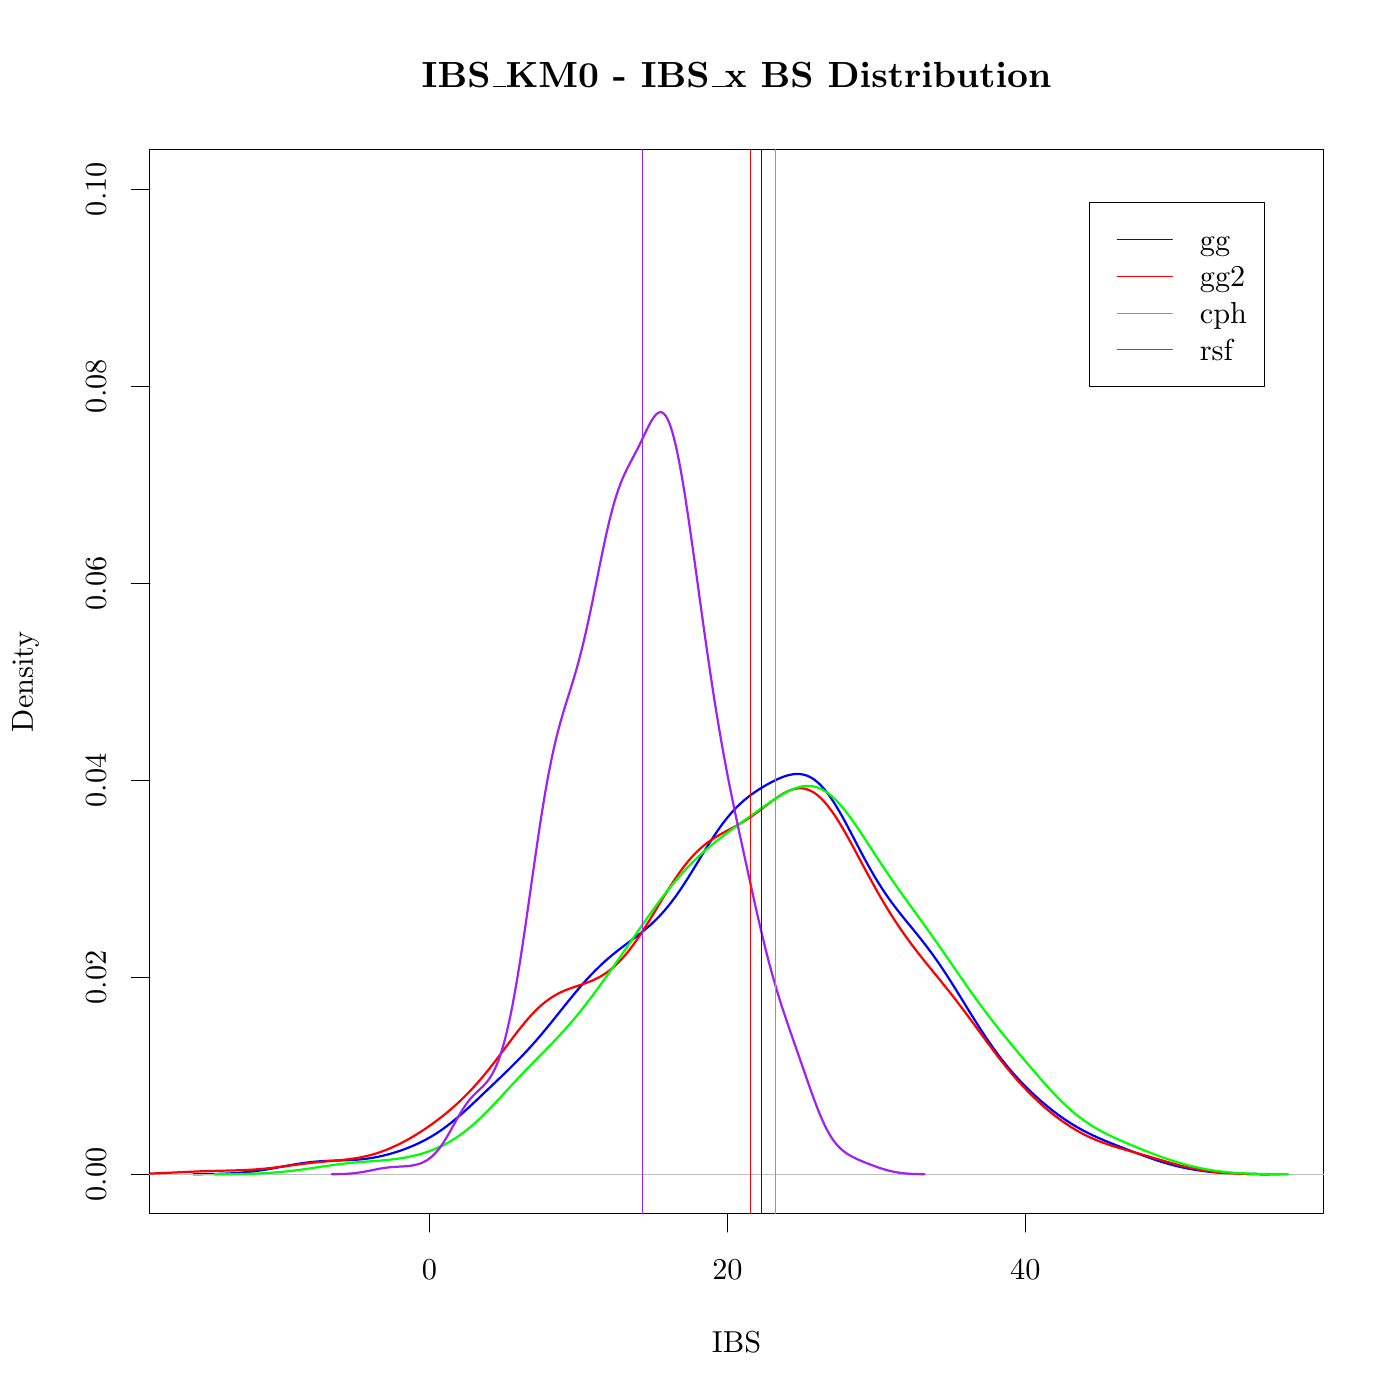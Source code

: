 % Created by tikzDevice version 0.7.0 on 2015-01-16 16:22:35
% !TEX encoding = UTF-8 Unicode
\documentclass[11pt]{memoir}
\nonstopmode

\usepackage{tikz}

\usepackage[active,tightpage,psfixbb]{preview}

\PreviewEnvironment{pgfpicture}

\setlength\PreviewBorder{0pt}

\usepackage{amsmath}
\newcommand{\SweaveOpts}[1]{}  % do not interfere with LaTeX
\newcommand{\SweaveInput}[1]{} % because they are not real TeX commands
\newcommand{\Sexpr}[1]{}       % will only be parsed by R


\usepackage{geometry}
\usepackage{amsmath}
\usepackage{lscape}
\geometry{verbose,tmargin=2.5cm,bmargin=2.5cm,lmargin=2.5cm,rmargin=2.5cm}


\begin{document}

\begin{tikzpicture}[x=1pt,y=1pt]
\definecolor[named]{fillColor}{rgb}{1.00,1.00,1.00}
\path[use as bounding box,fill=fillColor,fill opacity=0.00] (0,0) rectangle (505.89,505.89);
\begin{scope}
\path[clip] ( 54.12, 67.32) rectangle (478.17,451.77);
\definecolor[named]{drawColor}{rgb}{0.00,0.00,1.00}

\path[draw=drawColor,line width= 0.8pt,line join=round,line cap=round] ( 69.83, 81.58) --
	( 70.59, 81.59) --
	( 71.36, 81.59) --
	( 72.13, 81.60) --
	( 72.90, 81.61) --
	( 73.67, 81.62) --
	( 74.44, 81.63) --
	( 75.20, 81.64) --
	( 75.97, 81.65) --
	( 76.74, 81.66) --
	( 77.51, 81.68) --
	( 78.28, 81.70) --
	( 79.05, 81.72) --
	( 79.81, 81.74) --
	( 80.58, 81.77) --
	( 81.35, 81.80) --
	( 82.12, 81.84) --
	( 82.89, 81.87) --
	( 83.66, 81.91) --
	( 84.42, 81.96) --
	( 85.19, 82.01) --
	( 85.96, 82.06) --
	( 86.73, 82.12) --
	( 87.50, 82.18) --
	( 88.27, 82.25) --
	( 89.03, 82.33) --
	( 89.80, 82.41) --
	( 90.57, 82.49) --
	( 91.34, 82.58) --
	( 92.11, 82.68) --
	( 92.88, 82.78) --
	( 93.65, 82.89) --
	( 94.41, 83.00) --
	( 95.18, 83.12) --
	( 95.95, 83.24) --
	( 96.72, 83.37) --
	( 97.49, 83.50) --
	( 98.26, 83.64) --
	( 99.02, 83.77) --
	( 99.79, 83.91) --
	(100.56, 84.05) --
	(101.33, 84.20) --
	(102.10, 84.34) --
	(102.87, 84.48) --
	(103.63, 84.63) --
	(104.40, 84.77) --
	(105.17, 84.91) --
	(105.94, 85.04) --
	(106.71, 85.17) --
	(107.48, 85.30) --
	(108.24, 85.42) --
	(109.01, 85.54) --
	(109.78, 85.65) --
	(110.55, 85.75) --
	(111.32, 85.85) --
	(112.09, 85.94) --
	(112.85, 86.02) --
	(113.62, 86.10) --
	(114.39, 86.17) --
	(115.16, 86.23) --
	(115.93, 86.28) --
	(116.70, 86.33) --
	(117.46, 86.37) --
	(118.23, 86.41) --
	(119.00, 86.44) --
	(119.77, 86.47) --
	(120.54, 86.49) --
	(121.31, 86.52) --
	(122.07, 86.54) --
	(122.84, 86.56) --
	(123.61, 86.58) --
	(124.38, 86.61) --
	(125.15, 86.63) --
	(125.92, 86.66) --
	(126.69, 86.70) --
	(127.45, 86.74) --
	(128.22, 86.79) --
	(128.99, 86.84) --
	(129.76, 86.90) --
	(130.53, 86.97) --
	(131.30, 87.05) --
	(132.06, 87.14) --
	(132.83, 87.24) --
	(133.60, 87.35) --
	(134.37, 87.47) --
	(135.14, 87.60) --
	(135.91, 87.75) --
	(136.67, 87.90) --
	(137.44, 88.06) --
	(138.21, 88.24) --
	(138.98, 88.42) --
	(139.75, 88.62) --
	(140.52, 88.82) --
	(141.28, 89.04) --
	(142.05, 89.26) --
	(142.82, 89.50) --
	(143.59, 89.74) --
	(144.36, 90.00) --
	(145.13, 90.26) --
	(145.89, 90.54) --
	(146.66, 90.83) --
	(147.43, 91.12) --
	(148.20, 91.43) --
	(148.97, 91.75) --
	(149.74, 92.08) --
	(150.50, 92.42) --
	(151.27, 92.78) --
	(152.04, 93.15) --
	(152.81, 93.54) --
	(153.58, 93.93) --
	(154.35, 94.35) --
	(155.12, 94.78) --
	(155.88, 95.23) --
	(156.65, 95.69) --
	(157.42, 96.17) --
	(158.19, 96.67) --
	(158.96, 97.18) --
	(159.73, 97.71) --
	(160.49, 98.26) --
	(161.26, 98.83) --
	(162.03, 99.41) --
	(162.80,100.01) --
	(163.57,100.63) --
	(164.34,101.26) --
	(165.10,101.90) --
	(165.87,102.56) --
	(166.64,103.23) --
	(167.41,103.91) --
	(168.18,104.60) --
	(168.95,105.30) --
	(169.71,106.01) --
	(170.48,106.72) --
	(171.25,107.44) --
	(172.02,108.16) --
	(172.79,108.89) --
	(173.56,109.62) --
	(174.32,110.35) --
	(175.09,111.08) --
	(175.86,111.82) --
	(176.63,112.55) --
	(177.40,113.28) --
	(178.17,114.02) --
	(178.93,114.75) --
	(179.70,115.49) --
	(180.47,116.22) --
	(181.24,116.96) --
	(182.01,117.70) --
	(182.78,118.45) --
	(183.54,119.19) --
	(184.31,119.95) --
	(185.08,120.70) --
	(185.85,121.47) --
	(186.62,122.24) --
	(187.39,123.02) --
	(188.16,123.81) --
	(188.92,124.61) --
	(189.69,125.43) --
	(190.46,126.25) --
	(191.23,127.08) --
	(192.00,127.93) --
	(192.77,128.79) --
	(193.53,129.66) --
	(194.30,130.55) --
	(195.07,131.44) --
	(195.84,132.35) --
	(196.61,133.27) --
	(197.38,134.19) --
	(198.14,135.13) --
	(198.91,136.07) --
	(199.68,137.02) --
	(200.45,137.98) --
	(201.22,138.94) --
	(201.99,139.90) --
	(202.75,140.86) --
	(203.52,141.82) --
	(204.29,142.78) --
	(205.06,143.74) --
	(205.83,144.69) --
	(206.60,145.63) --
	(207.36,146.56) --
	(208.13,147.48) --
	(208.90,148.39) --
	(209.67,149.29) --
	(210.44,150.18) --
	(211.21,151.04) --
	(211.97,151.90) --
	(212.74,152.74) --
	(213.51,153.55) --
	(214.28,154.35) --
	(215.05,155.14) --
	(215.82,155.90) --
	(216.58,156.65) --
	(217.35,157.38) --
	(218.12,158.08) --
	(218.89,158.78) --
	(219.66,159.45) --
	(220.43,160.11) --
	(221.20,160.76) --
	(221.96,161.39) --
	(222.73,162.00) --
	(223.50,162.61) --
	(224.27,163.21) --
	(225.04,163.79) --
	(225.81,164.38) --
	(226.57,164.95) --
	(227.34,165.53) --
	(228.11,166.10) --
	(228.88,166.68) --
	(229.65,167.26) --
	(230.42,167.85) --
	(231.18,168.44) --
	(231.95,169.06) --
	(232.72,169.68) --
	(233.49,170.32) --
	(234.26,170.98) --
	(235.03,171.66) --
	(235.79,172.36) --
	(236.56,173.09) --
	(237.33,173.85) --
	(238.10,174.64) --
	(238.87,175.46) --
	(239.64,176.31) --
	(240.40,177.19) --
	(241.17,178.11) --
	(241.94,179.06) --
	(242.71,180.05) --
	(243.48,181.07) --
	(244.25,182.12) --
	(245.01,183.20) --
	(245.78,184.32) --
	(246.55,185.47) --
	(247.32,186.64) --
	(248.09,187.83) --
	(248.86,189.04) --
	(249.62,190.28) --
	(250.39,191.52) --
	(251.16,192.78) --
	(251.93,194.04) --
	(252.70,195.31) --
	(253.47,196.57) --
	(254.24,197.83) --
	(255.00,199.08) --
	(255.77,200.31) --
	(256.54,201.53) --
	(257.31,202.72) --
	(258.08,203.90) --
	(258.85,205.04) --
	(259.61,206.16) --
	(260.38,207.23) --
	(261.15,208.28) --
	(261.92,209.29) --
	(262.69,210.26) --
	(263.46,211.19) --
	(264.22,212.08) --
	(264.99,212.93) --
	(265.76,213.75) --
	(266.53,214.53) --
	(267.30,215.27) --
	(268.07,215.97) --
	(268.83,216.65) --
	(269.60,217.29) --
	(270.37,217.90) --
	(271.14,218.49) --
	(271.91,219.05) --
	(272.68,219.59) --
	(273.44,220.11) --
	(274.21,220.61) --
	(274.98,221.09) --
	(275.75,221.56) --
	(276.52,222.01) --
	(277.29,222.45) --
	(278.05,222.87) --
	(278.82,223.28) --
	(279.59,223.67) --
	(280.36,224.05) --
	(281.13,224.40) --
	(281.90,224.73) --
	(282.67,225.04) --
	(283.43,225.33) --
	(284.20,225.58) --
	(284.97,225.79) --
	(285.74,225.96) --
	(286.51,226.10) --
	(287.28,226.19) --
	(288.04,226.22) --
	(288.81,226.20) --
	(289.58,226.12) --
	(290.35,225.98) --
	(291.12,225.77) --
	(291.89,225.48) --
	(292.65,225.12) --
	(293.42,224.70) --
	(294.19,224.20) --
	(294.96,223.61) --
	(295.73,222.95) --
	(296.50,222.21) --
	(297.26,221.40) --
	(298.03,220.52) --
	(298.80,219.56) --
	(299.57,218.52) --
	(300.34,217.43) --
	(301.11,216.28) --
	(301.87,215.06) --
	(302.64,213.79) --
	(303.41,212.48) --
	(304.18,211.13) --
	(304.95,209.74) --
	(305.72,208.32) --
	(306.48,206.87) --
	(307.25,205.41) --
	(308.02,203.94) --
	(308.79,202.46) --
	(309.56,200.99) --
	(310.33,199.51) --
	(311.09,198.05) --
	(311.86,196.60) --
	(312.63,195.17) --
	(313.40,193.77) --
	(314.17,192.39) --
	(314.94,191.03) --
	(315.71,189.70) --
	(316.47,188.42) --
	(317.24,187.16) --
	(318.01,185.93) --
	(318.78,184.73) --
	(319.55,183.57) --
	(320.32,182.45) --
	(321.08,181.35) --
	(321.85,180.27) --
	(322.62,179.23) --
	(323.39,178.21) --
	(324.16,177.21) --
	(324.93,176.22) --
	(325.69,175.26) --
	(326.46,174.30) --
	(327.23,173.36) --
	(328.00,172.42) --
	(328.77,171.48) --
	(329.54,170.55) --
	(330.30,169.61) --
	(331.07,168.66) --
	(331.84,167.71) --
	(332.61,166.75) --
	(333.38,165.78) --
	(334.15,164.79) --
	(334.91,163.78) --
	(335.68,162.76) --
	(336.45,161.73) --
	(337.22,160.67) --
	(337.99,159.59) --
	(338.76,158.49) --
	(339.52,157.38) --
	(340.29,156.25) --
	(341.06,155.09) --
	(341.83,153.92) --
	(342.60,152.74) --
	(343.37,151.54) --
	(344.13,150.33) --
	(344.90,149.11) --
	(345.67,147.87) --
	(346.44,146.63) --
	(347.21,145.39) --
	(347.98,144.14) --
	(348.75,142.89) --
	(349.51,141.64) --
	(350.28,140.39) --
	(351.05,139.15) --
	(351.82,137.92) --
	(352.59,136.69) --
	(353.36,135.48) --
	(354.12,134.28) --
	(354.89,133.09) --
	(355.66,131.93) --
	(356.43,130.77) --
	(357.20,129.64) --
	(357.97,128.53) --
	(358.73,127.44) --
	(359.50,126.37) --
	(360.27,125.32) --
	(361.04,124.29) --
	(361.81,123.28) --
	(362.58,122.30) --
	(363.34,121.34) --
	(364.11,120.40) --
	(364.88,119.48) --
	(365.65,118.58) --
	(366.42,117.70) --
	(367.19,116.84) --
	(367.95,116.00) --
	(368.72,115.18) --
	(369.49,114.38) --
	(370.26,113.59) --
	(371.03,112.82) --
	(371.80,112.07) --
	(372.56,111.33) --
	(373.33,110.60) --
	(374.10,109.89) --
	(374.87,109.19) --
	(375.64,108.51) --
	(376.41,107.84) --
	(377.17,107.18) --
	(377.94,106.54) --
	(378.71,105.91) --
	(379.48,105.29) --
	(380.25,104.68) --
	(381.02,104.09) --
	(381.79,103.51) --
	(382.55,102.94) --
	(383.32,102.39) --
	(384.09,101.85) --
	(384.86,101.33) --
	(385.63,100.81) --
	(386.40,100.31) --
	(387.16, 99.83) --
	(387.93, 99.36) --
	(388.70, 98.90) --
	(389.47, 98.45) --
	(390.24, 98.02) --
	(391.01, 97.60) --
	(391.77, 97.19) --
	(392.54, 96.79) --
	(393.31, 96.40) --
	(394.08, 96.02) --
	(394.85, 95.66) --
	(395.62, 95.30) --
	(396.38, 94.95) --
	(397.15, 94.61) --
	(397.92, 94.27) --
	(398.69, 93.94) --
	(399.46, 93.62) --
	(400.23, 93.30) --
	(400.99, 92.99) --
	(401.76, 92.68) --
	(402.53, 92.37) --
	(403.30, 92.07) --
	(404.07, 91.76) --
	(404.84, 91.46) --
	(405.60, 91.16) --
	(406.37, 90.87) --
	(407.14, 90.57) --
	(407.91, 90.28) --
	(408.68, 89.98) --
	(409.45, 89.69) --
	(410.22, 89.40) --
	(410.98, 89.11) --
	(411.75, 88.82) --
	(412.52, 88.54) --
	(413.29, 88.26) --
	(414.06, 87.98) --
	(414.83, 87.71) --
	(415.59, 87.44) --
	(416.36, 87.17) --
	(417.13, 86.91) --
	(417.90, 86.65) --
	(418.67, 86.40) --
	(419.44, 86.15) --
	(420.20, 85.91) --
	(420.97, 85.68) --
	(421.74, 85.45) --
	(422.51, 85.24) --
	(423.28, 85.02) --
	(424.05, 84.82) --
	(424.81, 84.62) --
	(425.58, 84.43) --
	(426.35, 84.25) --
	(427.12, 84.08) --
	(427.89, 83.91) --
	(428.66, 83.75) --
	(429.42, 83.60) --
	(430.19, 83.46) --
	(430.96, 83.32) --
	(431.73, 83.19) --
	(432.50, 83.07) --
	(433.27, 82.95) --
	(434.03, 82.84) --
	(434.80, 82.74) --
	(435.57, 82.64) --
	(436.34, 82.55) --
	(437.11, 82.47) --
	(437.88, 82.39) --
	(438.64, 82.32) --
	(439.41, 82.25) --
	(440.18, 82.18) --
	(440.95, 82.13) --
	(441.72, 82.07) --
	(442.49, 82.02) --
	(443.26, 81.97) --
	(444.02, 81.93) --
	(444.79, 81.89) --
	(445.56, 81.86) --
	(446.33, 81.83) --
	(447.10, 81.80) --
	(447.87, 81.77) --
	(448.63, 81.75) --
	(449.40, 81.72) --
	(450.17, 81.70) --
	(450.94, 81.69) --
	(451.71, 81.67) --
	(452.48, 81.66) --
	(453.24, 81.64) --
	(454.01, 81.63) --
	(454.78, 81.62) --
	(455.55, 81.61) --
	(456.32, 81.61) --
	(457.09, 81.60) --
	(457.85, 81.59) --
	(458.62, 81.59) --
	(459.39, 81.58) --
	(460.16, 81.58) --
	(460.93, 81.58) --
	(461.70, 81.57) --
	(462.46, 81.57);
\end{scope}
\begin{scope}
\path[clip] (  0.00,  0.00) rectangle (505.89,505.89);
\definecolor[named]{drawColor}{rgb}{0.00,0.00,0.00}

\path[draw=drawColor,line width= 0.4pt,line join=round,line cap=round] (155.19, 67.32) -- (370.51, 67.32);

\path[draw=drawColor,line width= 0.4pt,line join=round,line cap=round] (155.19, 67.32) -- (155.19, 60.72);

\path[draw=drawColor,line width= 0.4pt,line join=round,line cap=round] (262.85, 67.32) -- (262.85, 60.72);

\path[draw=drawColor,line width= 0.4pt,line join=round,line cap=round] (370.51, 67.32) -- (370.51, 60.72);

\node[text=drawColor,anchor=base,inner sep=0pt, outer sep=0pt, scale=  1.00] at (155.19, 43.56) {0};

\node[text=drawColor,anchor=base,inner sep=0pt, outer sep=0pt, scale=  1.00] at (262.85, 43.56) {20};

\node[text=drawColor,anchor=base,inner sep=0pt, outer sep=0pt, scale=  1.00] at (370.51, 43.56) {40};

\path[draw=drawColor,line width= 0.4pt,line join=round,line cap=round] ( 54.12, 81.56) -- ( 54.12,437.53);

\path[draw=drawColor,line width= 0.4pt,line join=round,line cap=round] ( 54.12, 81.56) -- ( 47.52, 81.56);

\path[draw=drawColor,line width= 0.4pt,line join=round,line cap=round] ( 54.12,152.75) -- ( 47.52,152.75);

\path[draw=drawColor,line width= 0.4pt,line join=round,line cap=round] ( 54.12,223.95) -- ( 47.52,223.95);

\path[draw=drawColor,line width= 0.4pt,line join=round,line cap=round] ( 54.12,295.14) -- ( 47.52,295.14);

\path[draw=drawColor,line width= 0.4pt,line join=round,line cap=round] ( 54.12,366.34) -- ( 47.52,366.34);

\path[draw=drawColor,line width= 0.4pt,line join=round,line cap=round] ( 54.12,437.53) -- ( 47.52,437.53);

\node[text=drawColor,rotate= 90.00,anchor=base,inner sep=0pt, outer sep=0pt, scale=  1.00] at ( 38.28, 81.56) {0.00};

\node[text=drawColor,rotate= 90.00,anchor=base,inner sep=0pt, outer sep=0pt, scale=  1.00] at ( 38.28,152.75) {0.02};

\node[text=drawColor,rotate= 90.00,anchor=base,inner sep=0pt, outer sep=0pt, scale=  1.00] at ( 38.28,223.95) {0.04};

\node[text=drawColor,rotate= 90.00,anchor=base,inner sep=0pt, outer sep=0pt, scale=  1.00] at ( 38.28,295.14) {0.06};

\node[text=drawColor,rotate= 90.00,anchor=base,inner sep=0pt, outer sep=0pt, scale=  1.00] at ( 38.28,366.34) {0.08};

\node[text=drawColor,rotate= 90.00,anchor=base,inner sep=0pt, outer sep=0pt, scale=  1.00] at ( 38.28,437.53) {0.10};

\path[draw=drawColor,line width= 0.4pt,line join=round,line cap=round] ( 54.12, 67.32) --
	(478.17, 67.32) --
	(478.17,451.77) --
	( 54.12,451.77) --
	( 54.12, 67.32);
\end{scope}
\begin{scope}
\path[clip] (  0.00,  0.00) rectangle (505.89,505.89);
\definecolor[named]{drawColor}{rgb}{0.00,0.00,0.00}

\node[text=drawColor,anchor=base,inner sep=0pt, outer sep=0pt, scale=  1.20] at (266.14,474.30) {\bfseries IBS\_KM0 - IBS\_x BS Distribution};

\node[text=drawColor,anchor=base,inner sep=0pt, outer sep=0pt, scale=  1.00] at (266.14, 17.16) {IBS};

\node[text=drawColor,rotate= 90.00,anchor=base,inner sep=0pt, outer sep=0pt, scale=  1.00] at ( 11.88,259.55) {Density};
\end{scope}
\begin{scope}
\path[clip] ( 54.12, 67.32) rectangle (478.17,451.77);
\definecolor[named]{drawColor}{rgb}{0.75,0.75,0.75}

\path[draw=drawColor,line width= 0.0pt,line join=round,line cap=round] ( 54.12, 81.56) -- (478.17, 81.56);
\definecolor[named]{drawColor}{rgb}{1.00,0.00,0.00}

\path[draw=drawColor,line width= 0.8pt,line join=round,line cap=round] ( 35.27, 81.57) --
	( 36.10, 81.57) --
	( 36.93, 81.58) --
	( 37.76, 81.58) --
	( 38.58, 81.58) --
	( 39.41, 81.59) --
	( 40.24, 81.59) --
	( 41.07, 81.60) --
	( 41.90, 81.60) --
	( 42.73, 81.61) --
	( 43.56, 81.62) --
	( 44.39, 81.63) --
	( 45.21, 81.64) --
	( 46.04, 81.65) --
	( 46.87, 81.66) --
	( 47.70, 81.67) --
	( 48.53, 81.69) --
	( 49.36, 81.71) --
	( 50.19, 81.72) --
	( 51.01, 81.74) --
	( 51.84, 81.76) --
	( 52.67, 81.79) --
	( 53.50, 81.81) --
	( 54.33, 81.84) --
	( 55.16, 81.86) --
	( 55.99, 81.89) --
	( 56.82, 81.93) --
	( 57.64, 81.96) --
	( 58.47, 81.99) --
	( 59.30, 82.03) --
	( 60.13, 82.06) --
	( 60.96, 82.10) --
	( 61.79, 82.14) --
	( 62.62, 82.18) --
	( 63.44, 82.22) --
	( 64.27, 82.26) --
	( 65.10, 82.30) --
	( 65.93, 82.34) --
	( 66.76, 82.38) --
	( 67.59, 82.42) --
	( 68.42, 82.46) --
	( 69.24, 82.49) --
	( 70.07, 82.53) --
	( 70.90, 82.56) --
	( 71.73, 82.60) --
	( 72.56, 82.63) --
	( 73.39, 82.66) --
	( 74.22, 82.69) --
	( 75.05, 82.71) --
	( 75.87, 82.74) --
	( 76.70, 82.76) --
	( 77.53, 82.79) --
	( 78.36, 82.81) --
	( 79.19, 82.83) --
	( 80.02, 82.85) --
	( 80.85, 82.87) --
	( 81.67, 82.89) --
	( 82.50, 82.91) --
	( 83.33, 82.93) --
	( 84.16, 82.95) --
	( 84.99, 82.97) --
	( 85.82, 83.00) --
	( 86.65, 83.03) --
	( 87.48, 83.06) --
	( 88.30, 83.09) --
	( 89.13, 83.13) --
	( 89.96, 83.17) --
	( 90.79, 83.22) --
	( 91.62, 83.27) --
	( 92.45, 83.33) --
	( 93.28, 83.39) --
	( 94.10, 83.46) --
	( 94.93, 83.53) --
	( 95.76, 83.61) --
	( 96.59, 83.70) --
	( 97.42, 83.78) --
	( 98.25, 83.88) --
	( 99.08, 83.97) --
	( 99.91, 84.07) --
	(100.73, 84.18) --
	(101.56, 84.28) --
	(102.39, 84.39) --
	(103.22, 84.50) --
	(104.05, 84.61) --
	(104.88, 84.72) --
	(105.71, 84.84) --
	(106.53, 84.95) --
	(107.36, 85.05) --
	(108.19, 85.16) --
	(109.02, 85.27) --
	(109.85, 85.37) --
	(110.68, 85.47) --
	(111.51, 85.56) --
	(112.33, 85.66) --
	(113.16, 85.75) --
	(113.99, 85.83) --
	(114.82, 85.92) --
	(115.65, 86.00) --
	(116.48, 86.07) --
	(117.31, 86.15) --
	(118.14, 86.22) --
	(118.96, 86.30) --
	(119.79, 86.37) --
	(120.62, 86.45) --
	(121.45, 86.52) --
	(122.28, 86.60) --
	(123.11, 86.68) --
	(123.94, 86.77) --
	(124.76, 86.86) --
	(125.59, 86.96) --
	(126.42, 87.06) --
	(127.25, 87.18) --
	(128.08, 87.30) --
	(128.91, 87.43) --
	(129.74, 87.58) --
	(130.57, 87.74) --
	(131.39, 87.91) --
	(132.22, 88.09) --
	(133.05, 88.29) --
	(133.88, 88.50) --
	(134.71, 88.73) --
	(135.54, 88.98) --
	(136.37, 89.23) --
	(137.19, 89.51) --
	(138.02, 89.80) --
	(138.85, 90.11) --
	(139.68, 90.43) --
	(140.51, 90.76) --
	(141.34, 91.11) --
	(142.17, 91.48) --
	(143.00, 91.87) --
	(143.82, 92.26) --
	(144.65, 92.67) --
	(145.48, 93.10) --
	(146.31, 93.54) --
	(147.14, 93.99) --
	(147.97, 94.46) --
	(148.80, 94.93) --
	(149.62, 95.43) --
	(150.45, 95.93) --
	(151.28, 96.45) --
	(152.11, 96.98) --
	(152.94, 97.52) --
	(153.77, 98.07) --
	(154.60, 98.64) --
	(155.43, 99.21) --
	(156.25, 99.80) --
	(157.08,100.41) --
	(157.91,101.02) --
	(158.74,101.65) --
	(159.57,102.30) --
	(160.40,102.95) --
	(161.23,103.63) --
	(162.05,104.32) --
	(162.88,105.02) --
	(163.71,105.74) --
	(164.54,106.47) --
	(165.37,107.23) --
	(166.20,108.01) --
	(167.03,108.80) --
	(167.85,109.61) --
	(168.68,110.44) --
	(169.51,111.29) --
	(170.34,112.17) --
	(171.17,113.06) --
	(172.00,113.98) --
	(172.83,114.91) --
	(173.66,115.87) --
	(174.48,116.85) --
	(175.31,117.85) --
	(176.14,118.87) --
	(176.97,119.91) --
	(177.80,120.96) --
	(178.63,122.03) --
	(179.46,123.11) --
	(180.28,124.20) --
	(181.11,125.30) --
	(181.94,126.41) --
	(182.77,127.52) --
	(183.60,128.63) --
	(184.43,129.73) --
	(185.26,130.83) --
	(186.09,131.92) --
	(186.91,133.00) --
	(187.74,134.06) --
	(188.57,135.10) --
	(189.40,136.11) --
	(190.23,137.09) --
	(191.06,138.05) --
	(191.89,138.98) --
	(192.71,139.86) --
	(193.54,140.70) --
	(194.37,141.51) --
	(195.20,142.28) --
	(196.03,143.01) --
	(196.86,143.69) --
	(197.69,144.33) --
	(198.52,144.92) --
	(199.34,145.48) --
	(200.17,146.00) --
	(201.00,146.47) --
	(201.83,146.91) --
	(202.66,147.32) --
	(203.49,147.71) --
	(204.32,148.06) --
	(205.14,148.38) --
	(205.97,148.69) --
	(206.80,148.98) --
	(207.63,149.27) --
	(208.46,149.54) --
	(209.29,149.82) --
	(210.12,150.09) --
	(210.95,150.38) --
	(211.77,150.67) --
	(212.60,150.98) --
	(213.43,151.31) --
	(214.26,151.67) --
	(215.09,152.05) --
	(215.92,152.46) --
	(216.75,152.91) --
	(217.57,153.39) --
	(218.40,153.91) --
	(219.23,154.47) --
	(220.06,155.09) --
	(220.89,155.75) --
	(221.72,156.45) --
	(222.55,157.20) --
	(223.37,158.00) --
	(224.20,158.85) --
	(225.03,159.75) --
	(225.86,160.70) --
	(226.69,161.69) --
	(227.52,162.73) --
	(228.35,163.83) --
	(229.18,164.96) --
	(230.00,166.13) --
	(230.83,167.33) --
	(231.66,168.57) --
	(232.49,169.85) --
	(233.32,171.15) --
	(234.15,172.47) --
	(234.98,173.81) --
	(235.80,175.17) --
	(236.63,176.53) --
	(237.46,177.91) --
	(238.29,179.28) --
	(239.12,180.65) --
	(239.95,182.00) --
	(240.78,183.35) --
	(241.61,184.67) --
	(242.43,185.98) --
	(243.26,187.26) --
	(244.09,188.50) --
	(244.92,189.70) --
	(245.75,190.88) --
	(246.58,192.01) --
	(247.41,193.10) --
	(248.23,194.14) --
	(249.06,195.13) --
	(249.89,196.08) --
	(250.72,196.99) --
	(251.55,197.84) --
	(252.38,198.64) --
	(253.21,199.40) --
	(254.04,200.11) --
	(254.86,200.79) --
	(255.69,201.42) --
	(256.52,202.02) --
	(257.35,202.58) --
	(258.18,203.12) --
	(259.01,203.63) --
	(259.84,204.11) --
	(260.66,204.58) --
	(261.49,205.04) --
	(262.32,205.49) --
	(263.15,205.93) --
	(263.98,206.37) --
	(264.81,206.82) --
	(265.64,207.27) --
	(266.47,207.73) --
	(267.29,208.20) --
	(268.12,208.69) --
	(268.95,209.19) --
	(269.78,209.71) --
	(270.61,210.25) --
	(271.44,210.81) --
	(272.27,211.39) --
	(273.09,211.98) --
	(273.92,212.58) --
	(274.75,213.20) --
	(275.58,213.83) --
	(276.41,214.46) --
	(277.24,215.09) --
	(278.07,215.72) --
	(278.89,216.35) --
	(279.72,216.95) --
	(280.55,217.54) --
	(281.38,218.10) --
	(282.21,218.64) --
	(283.04,219.13) --
	(283.87,219.58) --
	(284.70,219.98) --
	(285.52,220.32) --
	(286.35,220.61) --
	(287.18,220.82) --
	(288.01,220.96) --
	(288.84,221.03) --
	(289.67,221.02) --
	(290.50,220.93) --
	(291.32,220.74) --
	(292.15,220.46) --
	(292.98,220.11) --
	(293.81,219.66) --
	(294.64,219.12) --
	(295.47,218.48) --
	(296.30,217.76) --
	(297.13,216.96) --
	(297.95,216.08) --
	(298.78,215.10) --
	(299.61,214.05) --
	(300.44,212.94) --
	(301.27,211.76) --
	(302.10,210.52) --
	(302.93,209.21) --
	(303.75,207.86) --
	(304.58,206.46) --
	(305.41,205.03) --
	(306.24,203.56) --
	(307.07,202.07) --
	(307.90,200.55) --
	(308.73,199.01) --
	(309.56,197.47) --
	(310.38,195.92) --
	(311.21,194.36) --
	(312.04,192.81) --
	(312.87,191.27) --
	(313.70,189.73) --
	(314.53,188.21) --
	(315.36,186.70) --
	(316.18,185.21) --
	(317.01,183.74) --
	(317.84,182.29) --
	(318.67,180.86) --
	(319.50,179.46) --
	(320.33,178.08) --
	(321.16,176.73) --
	(321.98,175.40) --
	(322.81,174.11) --
	(323.64,172.83) --
	(324.47,171.58) --
	(325.30,170.35) --
	(326.13,169.15) --
	(326.96,167.98) --
	(327.79,166.82) --
	(328.61,165.69) --
	(329.44,164.57) --
	(330.27,163.47) --
	(331.10,162.39) --
	(331.93,161.32) --
	(332.76,160.27) --
	(333.59,159.22) --
	(334.41,158.19) --
	(335.24,157.17) --
	(336.07,156.14) --
	(336.90,155.13) --
	(337.73,154.11) --
	(338.56,153.10) --
	(339.39,152.08) --
	(340.22,151.06) --
	(341.04,150.03) --
	(341.87,149.00) --
	(342.70,147.96) --
	(343.53,146.92) --
	(344.36,145.86) --
	(345.19,144.80) --
	(346.02,143.73) --
	(346.84,142.64) --
	(347.67,141.55) --
	(348.50,140.45) --
	(349.33,139.34) --
	(350.16,138.22) --
	(350.99,137.10) --
	(351.82,135.97) --
	(352.65,134.84) --
	(353.47,133.71) --
	(354.30,132.58) --
	(355.13,131.45) --
	(355.96,130.32) --
	(356.79,129.19) --
	(357.62,128.07) --
	(358.45,126.97) --
	(359.27,125.87) --
	(360.10,124.78) --
	(360.93,123.70) --
	(361.76,122.64) --
	(362.59,121.59) --
	(363.42,120.56) --
	(364.25,119.54) --
	(365.08,118.54) --
	(365.90,117.56) --
	(366.73,116.60) --
	(367.56,115.66) --
	(368.39,114.73) --
	(369.22,113.82) --
	(370.05,112.94) --
	(370.88,112.07) --
	(371.70,111.22) --
	(372.53,110.38) --
	(373.36,109.57) --
	(374.19,108.78) --
	(375.02,108.00) --
	(375.85,107.24) --
	(376.68,106.49) --
	(377.50,105.77) --
	(378.33,105.06) --
	(379.16,104.36) --
	(379.99,103.69) --
	(380.82,103.03) --
	(381.65,102.39) --
	(382.48,101.76) --
	(383.31,101.15) --
	(384.13,100.56) --
	(384.96, 99.99) --
	(385.79, 99.43) --
	(386.62, 98.89) --
	(387.45, 98.37) --
	(388.28, 97.86) --
	(389.11, 97.38) --
	(389.93, 96.91) --
	(390.76, 96.46) --
	(391.59, 96.02) --
	(392.42, 95.60) --
	(393.25, 95.20) --
	(394.08, 94.82) --
	(394.91, 94.45) --
	(395.74, 94.09) --
	(396.56, 93.75) --
	(397.39, 93.42) --
	(398.22, 93.11) --
	(399.05, 92.81) --
	(399.88, 92.51) --
	(400.71, 92.23) --
	(401.54, 91.96) --
	(402.36, 91.70) --
	(403.19, 91.44) --
	(404.02, 91.19) --
	(404.85, 90.94) --
	(405.68, 90.70) --
	(406.51, 90.46) --
	(407.34, 90.22) --
	(408.17, 89.99) --
	(408.99, 89.75) --
	(409.82, 89.52) --
	(410.65, 89.28) --
	(411.48, 89.05) --
	(412.31, 88.81) --
	(413.14, 88.57) --
	(413.97, 88.33) --
	(414.79, 88.09) --
	(415.62, 87.85) --
	(416.45, 87.60) --
	(417.28, 87.36) --
	(418.11, 87.12) --
	(418.94, 86.87) --
	(419.77, 86.63) --
	(420.60, 86.38) --
	(421.42, 86.14) --
	(422.25, 85.90) --
	(423.08, 85.67) --
	(423.91, 85.44) --
	(424.74, 85.21) --
	(425.57, 84.99) --
	(426.40, 84.77) --
	(427.22, 84.56) --
	(428.05, 84.35) --
	(428.88, 84.15) --
	(429.71, 83.97) --
	(430.54, 83.78) --
	(431.37, 83.61) --
	(432.20, 83.44) --
	(433.02, 83.29) --
	(433.85, 83.14) --
	(434.68, 83.00) --
	(435.51, 82.86) --
	(436.34, 82.74) --
	(437.17, 82.63) --
	(438.00, 82.52) --
	(438.83, 82.42) --
	(439.65, 82.33) --
	(440.48, 82.25) --
	(441.31, 82.17) --
	(442.14, 82.10) --
	(442.97, 82.04) --
	(443.80, 81.98) --
	(444.63, 81.93) --
	(445.45, 81.89) --
	(446.28, 81.84) --
	(447.11, 81.81) --
	(447.94, 81.77) --
	(448.77, 81.75) --
	(449.60, 81.72) --
	(450.43, 81.70) --
	(451.26, 81.68) --
	(452.08, 81.66) --
	(452.91, 81.65) --
	(453.74, 81.63) --
	(454.57, 81.62) --
	(455.40, 81.61) --
	(456.23, 81.60) --
	(457.06, 81.60) --
	(457.88, 81.59) --
	(458.71, 81.58);
\definecolor[named]{drawColor}{rgb}{0.00,1.00,0.00}

\path[draw=drawColor,line width= 0.8pt,line join=round,line cap=round] ( 77.52, 81.57) --
	( 78.28, 81.58) --
	( 79.04, 81.58) --
	( 79.80, 81.58) --
	( 80.56, 81.59) --
	( 81.32, 81.59) --
	( 82.08, 81.60) --
	( 82.84, 81.61) --
	( 83.59, 81.61) --
	( 84.35, 81.62) --
	( 85.11, 81.63) --
	( 85.87, 81.64) --
	( 86.63, 81.66) --
	( 87.39, 81.67) --
	( 88.15, 81.69) --
	( 88.91, 81.70) --
	( 89.67, 81.72) --
	( 90.43, 81.74) --
	( 91.19, 81.77) --
	( 91.95, 81.79) --
	( 92.70, 81.82) --
	( 93.46, 81.86) --
	( 94.22, 81.89) --
	( 94.98, 81.93) --
	( 95.74, 81.97) --
	( 96.50, 82.01) --
	( 97.26, 82.06) --
	( 98.02, 82.11) --
	( 98.78, 82.17) --
	( 99.54, 82.22) --
	(100.30, 82.29) --
	(101.06, 82.35) --
	(101.81, 82.42) --
	(102.57, 82.50) --
	(103.33, 82.58) --
	(104.09, 82.66) --
	(104.85, 82.74) --
	(105.61, 82.83) --
	(106.37, 82.92) --
	(107.13, 83.02) --
	(107.89, 83.12) --
	(108.65, 83.22) --
	(109.41, 83.32) --
	(110.17, 83.43) --
	(110.92, 83.54) --
	(111.68, 83.65) --
	(112.44, 83.76) --
	(113.20, 83.87) --
	(113.96, 83.99) --
	(114.72, 84.10) --
	(115.48, 84.21) --
	(116.24, 84.33) --
	(117.00, 84.44) --
	(117.76, 84.55) --
	(118.52, 84.66) --
	(119.28, 84.76) --
	(120.03, 84.87) --
	(120.79, 84.97) --
	(121.55, 85.07) --
	(122.31, 85.17) --
	(123.07, 85.26) --
	(123.83, 85.35) --
	(124.59, 85.44) --
	(125.35, 85.52) --
	(126.11, 85.60) --
	(126.87, 85.68) --
	(127.63, 85.75) --
	(128.39, 85.82) --
	(129.15, 85.89) --
	(129.90, 85.95) --
	(130.66, 86.01) --
	(131.42, 86.07) --
	(132.18, 86.13) --
	(132.94, 86.19) --
	(133.70, 86.24) --
	(134.46, 86.30) --
	(135.22, 86.36) --
	(135.98, 86.41) --
	(136.74, 86.47) --
	(137.50, 86.53) --
	(138.26, 86.60) --
	(139.01, 86.66) --
	(139.77, 86.73) --
	(140.53, 86.81) --
	(141.29, 86.89) --
	(142.05, 86.97) --
	(142.81, 87.07) --
	(143.57, 87.17) --
	(144.33, 87.27) --
	(145.09, 87.39) --
	(145.85, 87.51) --
	(146.61, 87.64) --
	(147.37, 87.78) --
	(148.12, 87.94) --
	(148.88, 88.10) --
	(149.64, 88.27) --
	(150.40, 88.46) --
	(151.16, 88.66) --
	(151.92, 88.87) --
	(152.68, 89.09) --
	(153.44, 89.33) --
	(154.20, 89.58) --
	(154.96, 89.84) --
	(155.72, 90.12) --
	(156.48, 90.41) --
	(157.23, 90.72) --
	(157.99, 91.05) --
	(158.75, 91.39) --
	(159.51, 91.75) --
	(160.27, 92.13) --
	(161.03, 92.52) --
	(161.79, 92.93) --
	(162.55, 93.36) --
	(163.31, 93.82) --
	(164.07, 94.29) --
	(164.83, 94.78) --
	(165.59, 95.29) --
	(166.34, 95.82) --
	(167.10, 96.38) --
	(167.86, 96.95) --
	(168.62, 97.54) --
	(169.38, 98.15) --
	(170.14, 98.79) --
	(170.90, 99.44) --
	(171.66,100.11) --
	(172.42,100.80) --
	(173.18,101.50) --
	(173.94,102.23) --
	(174.70,102.97) --
	(175.45,103.72) --
	(176.21,104.49) --
	(176.97,105.27) --
	(177.73,106.06) --
	(178.49,106.85) --
	(179.25,107.66) --
	(180.01,108.47) --
	(180.77,109.29) --
	(181.53,110.11) --
	(182.29,110.93) --
	(183.05,111.76) --
	(183.81,112.58) --
	(184.56,113.40) --
	(185.32,114.22) --
	(186.08,115.04) --
	(186.84,115.85) --
	(187.60,116.66) --
	(188.36,117.46) --
	(189.12,118.26) --
	(189.88,119.05) --
	(190.64,119.84) --
	(191.40,120.62) --
	(192.16,121.40) --
	(192.92,122.18) --
	(193.67,122.95) --
	(194.43,123.72) --
	(195.19,124.49) --
	(195.95,125.26) --
	(196.71,126.03) --
	(197.47,126.81) --
	(198.23,127.59) --
	(198.99,128.37) --
	(199.75,129.15) --
	(200.51,129.95) --
	(201.27,130.75) --
	(202.03,131.57) --
	(202.78,132.39) --
	(203.54,133.22) --
	(204.30,134.07) --
	(205.06,134.92) --
	(205.82,135.79) --
	(206.58,136.67) --
	(207.34,137.57) --
	(208.10,138.48) --
	(208.86,139.41) --
	(209.62,140.34) --
	(210.38,141.29) --
	(211.14,142.25) --
	(211.89,143.23) --
	(212.65,144.22) --
	(213.41,145.21) --
	(214.17,146.22) --
	(214.93,147.24) --
	(215.69,148.27) --
	(216.45,149.31) --
	(217.21,150.35) --
	(217.97,151.41) --
	(218.73,152.47) --
	(219.49,153.54) --
	(220.25,154.61) --
	(221.00,155.69) --
	(221.76,156.77) --
	(222.52,157.86) --
	(223.28,158.95) --
	(224.04,160.04) --
	(224.80,161.14) --
	(225.56,162.23) --
	(226.32,163.33) --
	(227.08,164.43) --
	(227.84,165.53) --
	(228.60,166.63) --
	(229.36,167.72) --
	(230.11,168.82) --
	(230.87,169.91) --
	(231.63,171.00) --
	(232.39,172.08) --
	(233.15,173.16) --
	(233.91,174.24) --
	(234.67,175.30) --
	(235.43,176.36) --
	(236.19,177.41) --
	(236.95,178.45) --
	(237.71,179.48) --
	(238.47,180.50) --
	(239.22,181.50) --
	(239.98,182.49) --
	(240.74,183.47) --
	(241.50,184.44) --
	(242.26,185.38) --
	(243.02,186.31) --
	(243.78,187.23) --
	(244.54,188.13) --
	(245.30,189.01) --
	(246.06,189.87) --
	(246.82,190.71) --
	(247.58,191.54) --
	(248.33,192.35) --
	(249.09,193.14) --
	(249.85,193.91) --
	(250.61,194.67) --
	(251.37,195.41) --
	(252.13,196.13) --
	(252.89,196.84) --
	(253.65,197.53) --
	(254.41,198.21) --
	(255.17,198.87) --
	(255.93,199.52) --
	(256.69,200.16) --
	(257.44,200.79) --
	(258.20,201.41) --
	(258.96,202.02) --
	(259.72,202.61) --
	(260.48,203.20) --
	(261.24,203.79) --
	(262.00,204.36) --
	(262.76,204.93) --
	(263.52,205.50) --
	(264.28,206.06) --
	(265.04,206.62) --
	(265.80,207.17) --
	(266.55,207.72) --
	(267.31,208.27) --
	(268.07,208.81) --
	(268.83,209.36) --
	(269.59,209.90) --
	(270.35,210.44) --
	(271.11,210.98) --
	(271.87,211.52) --
	(272.63,212.06) --
	(273.39,212.60) --
	(274.15,213.13) --
	(274.91,213.67) --
	(275.66,214.20) --
	(276.42,214.72) --
	(277.18,215.25) --
	(277.94,215.77) --
	(278.70,216.28) --
	(279.46,216.78) --
	(280.22,217.27) --
	(280.98,217.76) --
	(281.74,218.23) --
	(282.50,218.68) --
	(283.26,219.11) --
	(284.02,219.53) --
	(284.77,219.92) --
	(285.53,220.28) --
	(286.29,220.62) --
	(287.05,220.92) --
	(287.81,221.19) --
	(288.57,221.42) --
	(289.33,221.61) --
	(290.09,221.75) --
	(290.85,221.85) --
	(291.61,221.90) --
	(292.37,221.90) --
	(293.13,221.83) --
	(293.89,221.72) --
	(294.64,221.55) --
	(295.40,221.33) --
	(296.16,221.03) --
	(296.92,220.68) --
	(297.68,220.27) --
	(298.44,219.81) --
	(299.20,219.28) --
	(299.96,218.69) --
	(300.72,218.04) --
	(301.48,217.35) --
	(302.24,216.60) --
	(303.00,215.80) --
	(303.75,214.95) --
	(304.51,214.05) --
	(305.27,213.12) --
	(306.03,212.15) --
	(306.79,211.13) --
	(307.55,210.10) --
	(308.31,209.03) --
	(309.07,207.94) --
	(309.83,206.83) --
	(310.59,205.70) --
	(311.35,204.55) --
	(312.11,203.40) --
	(312.86,202.24) --
	(313.62,201.07) --
	(314.38,199.90) --
	(315.14,198.73) --
	(315.90,197.57) --
	(316.66,196.40) --
	(317.42,195.25) --
	(318.18,194.09) --
	(318.94,192.95) --
	(319.70,191.81) --
	(320.46,190.69) --
	(321.22,189.57) --
	(321.97,188.46) --
	(322.73,187.36) --
	(323.49,186.27) --
	(324.25,185.19) --
	(325.01,184.11) --
	(325.77,183.05) --
	(326.53,181.98) --
	(327.29,180.93) --
	(328.05,179.87) --
	(328.81,178.82) --
	(329.57,177.77) --
	(330.33,176.73) --
	(331.08,175.68) --
	(331.84,174.63) --
	(332.60,173.58) --
	(333.36,172.53) --
	(334.12,171.48) --
	(334.88,170.42) --
	(335.64,169.35) --
	(336.40,168.29) --
	(337.16,167.21) --
	(337.92,166.14) --
	(338.68,165.06) --
	(339.44,163.97) --
	(340.19,162.88) --
	(340.95,161.79) --
	(341.71,160.69) --
	(342.47,159.59) --
	(343.23,158.48) --
	(343.99,157.38) --
	(344.75,156.27) --
	(345.51,155.17) --
	(346.27,154.07) --
	(347.03,152.96) --
	(347.79,151.87) --
	(348.55,150.77) --
	(349.30,149.68) --
	(350.06,148.60) --
	(350.82,147.53) --
	(351.58,146.46) --
	(352.34,145.40) --
	(353.10,144.34) --
	(353.86,143.30) --
	(354.62,142.27) --
	(355.38,141.25) --
	(356.14,140.23) --
	(356.90,139.23) --
	(357.66,138.24) --
	(358.41,137.25) --
	(359.17,136.28) --
	(359.93,135.31) --
	(360.69,134.35) --
	(361.45,133.41) --
	(362.21,132.46) --
	(362.97,131.53) --
	(363.73,130.60) --
	(364.49,129.67) --
	(365.25,128.75) --
	(366.01,127.84) --
	(366.77,126.93) --
	(367.52,126.02) --
	(368.28,125.11) --
	(369.04,124.21) --
	(369.80,123.31) --
	(370.56,122.41) --
	(371.32,121.51) --
	(372.08,120.62) --
	(372.84,119.73) --
	(373.60,118.84) --
	(374.36,117.96) --
	(375.12,117.08) --
	(375.88,116.21) --
	(376.63,115.34) --
	(377.39,114.49) --
	(378.15,113.64) --
	(378.91,112.80) --
	(379.67,111.97) --
	(380.43,111.15) --
	(381.19,110.35) --
	(381.95,109.56) --
	(382.71,108.79) --
	(383.47,108.03) --
	(384.23,107.29) --
	(384.99,106.57) --
	(385.74,105.86) --
	(386.50,105.18) --
	(387.26,104.51) --
	(388.02,103.86) --
	(388.78,103.24) --
	(389.54,102.63) --
	(390.30,102.04) --
	(391.06,101.48) --
	(391.82,100.93) --
	(392.58,100.40) --
	(393.34, 99.89) --
	(394.10, 99.40) --
	(394.85, 98.92) --
	(395.61, 98.46) --
	(396.37, 98.02) --
	(397.13, 97.58) --
	(397.89, 97.17) --
	(398.65, 96.76) --
	(399.41, 96.37) --
	(400.17, 95.98) --
	(400.93, 95.61) --
	(401.69, 95.24) --
	(402.45, 94.89) --
	(403.21, 94.54) --
	(403.96, 94.19) --
	(404.72, 93.85) --
	(405.48, 93.52) --
	(406.24, 93.19) --
	(407.00, 92.86) --
	(407.76, 92.54) --
	(408.52, 92.22) --
	(409.28, 91.90) --
	(410.04, 91.59) --
	(410.80, 91.28) --
	(411.56, 90.97) --
	(412.32, 90.66) --
	(413.07, 90.36) --
	(413.83, 90.06) --
	(414.59, 89.76) --
	(415.35, 89.46) --
	(416.11, 89.17) --
	(416.87, 88.88) --
	(417.63, 88.60) --
	(418.39, 88.31) --
	(419.15, 88.04) --
	(419.91, 87.76) --
	(420.67, 87.50) --
	(421.43, 87.23) --
	(422.18, 86.97) --
	(422.94, 86.72) --
	(423.70, 86.47) --
	(424.46, 86.23) --
	(425.22, 85.99) --
	(425.98, 85.76) --
	(426.74, 85.54) --
	(427.50, 85.32) --
	(428.26, 85.11) --
	(429.02, 84.90) --
	(429.78, 84.70) --
	(430.54, 84.51) --
	(431.29, 84.33) --
	(432.05, 84.15) --
	(432.81, 83.98) --
	(433.57, 83.82) --
	(434.33, 83.66) --
	(435.09, 83.52) --
	(435.85, 83.38) --
	(436.61, 83.24) --
	(437.37, 83.11) --
	(438.13, 82.99) --
	(438.89, 82.88) --
	(439.65, 82.77) --
	(440.40, 82.67) --
	(441.16, 82.58) --
	(441.92, 82.49) --
	(442.68, 82.41) --
	(443.44, 82.33) --
	(444.20, 82.26) --
	(444.96, 82.19) --
	(445.72, 82.13) --
	(446.48, 82.07) --
	(447.24, 82.02) --
	(448.00, 81.97) --
	(448.76, 81.93) --
	(449.52, 81.89) --
	(450.27, 81.85) --
	(451.03, 81.82) --
	(451.79, 81.79) --
	(452.55, 81.76) --
	(453.31, 81.74) --
	(454.07, 81.72) --
	(454.83, 81.70) --
	(455.59, 81.68) --
	(456.35, 81.66) --
	(457.11, 81.65) --
	(457.87, 81.64) --
	(458.63, 81.63) --
	(459.38, 81.62) --
	(460.14, 81.61) --
	(460.90, 81.60) --
	(461.66, 81.60) --
	(462.42, 81.59) --
	(463.18, 81.59) --
	(463.94, 81.58) --
	(464.70, 81.58) --
	(465.46, 81.58);
\definecolor[named]{drawColor}{rgb}{0.63,0.13,0.94}

\path[draw=drawColor,line width= 0.8pt,line join=round,line cap=round] (119.91, 81.58) --
	(120.33, 81.59) --
	(120.75, 81.59) --
	(121.17, 81.60) --
	(121.59, 81.61) --
	(122.01, 81.62) --
	(122.43, 81.63) --
	(122.85, 81.64) --
	(123.27, 81.65) --
	(123.68, 81.67) --
	(124.10, 81.68) --
	(124.52, 81.70) --
	(124.94, 81.72) --
	(125.36, 81.75) --
	(125.78, 81.77) --
	(126.20, 81.80) --
	(126.62, 81.84) --
	(127.04, 81.87) --
	(127.46, 81.91) --
	(127.88, 81.95) --
	(128.29, 82.00) --
	(128.71, 82.05) --
	(129.13, 82.10) --
	(129.55, 82.16) --
	(129.97, 82.22) --
	(130.39, 82.28) --
	(130.81, 82.35) --
	(131.23, 82.42) --
	(131.65, 82.49) --
	(132.07, 82.57) --
	(132.49, 82.65) --
	(132.91, 82.73) --
	(133.32, 82.81) --
	(133.74, 82.89) --
	(134.16, 82.98) --
	(134.58, 83.06) --
	(135.00, 83.15) --
	(135.42, 83.23) --
	(135.84, 83.32) --
	(136.26, 83.40) --
	(136.68, 83.48) --
	(137.10, 83.56) --
	(137.52, 83.63) --
	(137.93, 83.70) --
	(138.35, 83.77) --
	(138.77, 83.84) --
	(139.19, 83.90) --
	(139.61, 83.95) --
	(140.03, 84.00) --
	(140.45, 84.05) --
	(140.87, 84.09) --
	(141.29, 84.13) --
	(141.71, 84.17) --
	(142.13, 84.20) --
	(142.55, 84.23) --
	(142.96, 84.26) --
	(143.38, 84.28) --
	(143.80, 84.30) --
	(144.22, 84.33) --
	(144.64, 84.35) --
	(145.06, 84.37) --
	(145.48, 84.39) --
	(145.90, 84.42) --
	(146.32, 84.45) --
	(146.74, 84.48) --
	(147.16, 84.51) --
	(147.57, 84.56) --
	(147.99, 84.60) --
	(148.41, 84.66) --
	(148.83, 84.72) --
	(149.25, 84.79) --
	(149.67, 84.87) --
	(150.09, 84.96) --
	(150.51, 85.06) --
	(150.93, 85.17) --
	(151.35, 85.30) --
	(151.77, 85.44) --
	(152.18, 85.59) --
	(152.60, 85.77) --
	(153.02, 85.96) --
	(153.44, 86.17) --
	(153.86, 86.40) --
	(154.28, 86.65) --
	(154.70, 86.93) --
	(155.12, 87.23) --
	(155.54, 87.55) --
	(155.96, 87.90) --
	(156.38, 88.27) --
	(156.80, 88.68) --
	(157.21, 89.11) --
	(157.63, 89.57) --
	(158.05, 90.05) --
	(158.47, 90.57) --
	(158.89, 91.12) --
	(159.31, 91.69) --
	(159.73, 92.28) --
	(160.15, 92.91) --
	(160.57, 93.56) --
	(160.99, 94.23) --
	(161.41, 94.92) --
	(161.82, 95.63) --
	(162.24, 96.35) --
	(162.66, 97.09) --
	(163.08, 97.84) --
	(163.50, 98.59) --
	(163.92, 99.35) --
	(164.34,100.10) --
	(164.76,100.85) --
	(165.18,101.60) --
	(165.60,102.33) --
	(166.02,103.06) --
	(166.44,103.76) --
	(166.85,104.45) --
	(167.27,105.12) --
	(167.69,105.76) --
	(168.11,106.38) --
	(168.53,106.98) --
	(168.95,107.54) --
	(169.37,108.09) --
	(169.79,108.61) --
	(170.21,109.10) --
	(170.63,109.57) --
	(171.05,110.02) --
	(171.46,110.45) --
	(171.88,110.87) --
	(172.30,111.27) --
	(172.72,111.67) --
	(173.14,112.06) --
	(173.56,112.45) --
	(173.98,112.85) --
	(174.40,113.26) --
	(174.82,113.69) --
	(175.24,114.14) --
	(175.66,114.61) --
	(176.08,115.12) --
	(176.49,115.66) --
	(176.91,116.25) --
	(177.33,116.89) --
	(177.75,117.59) --
	(178.17,118.33) --
	(178.59,119.15) --
	(179.01,120.04) --
	(179.43,120.99) --
	(179.85,122.02) --
	(180.27,123.12) --
	(180.69,124.32) --
	(181.10,125.60) --
	(181.52,126.97) --
	(181.94,128.41) --
	(182.36,129.94) --
	(182.78,131.58) --
	(183.20,133.31) --
	(183.62,135.12) --
	(184.04,137.01) --
	(184.46,138.99) --
	(184.88,141.07) --
	(185.30,143.24) --
	(185.71,145.48) --
	(186.13,147.80) --
	(186.55,150.20) --
	(186.97,152.68) --
	(187.39,155.23) --
	(187.81,157.84) --
	(188.23,160.51) --
	(188.65,163.24) --
	(189.07,166.03) --
	(189.49,168.85) --
	(189.91,171.71) --
	(190.33,174.60) --
	(190.74,177.53) --
	(191.16,180.47) --
	(191.58,183.42) --
	(192.00,186.37) --
	(192.42,189.33) --
	(192.84,192.27) --
	(193.26,195.19) --
	(193.68,198.09) --
	(194.10,200.95) --
	(194.52,203.79) --
	(194.94,206.56) --
	(195.35,209.29) --
	(195.77,211.96) --
	(196.19,214.57) --
	(196.61,217.13) --
	(197.03,219.59) --
	(197.45,221.98) --
	(197.87,224.30) --
	(198.29,226.55) --
	(198.71,228.71) --
	(199.13,230.79) --
	(199.55,232.78) --
	(199.97,234.71) --
	(200.38,236.56) --
	(200.80,238.34) --
	(201.22,240.04) --
	(201.64,241.68) --
	(202.06,243.27) --
	(202.48,244.80) --
	(202.90,246.28) --
	(203.32,247.71) --
	(203.74,249.12) --
	(204.16,250.49) --
	(204.58,251.85) --
	(204.99,253.19) --
	(205.41,254.53) --
	(205.83,255.86) --
	(206.25,257.20) --
	(206.67,258.55) --
	(207.09,259.93) --
	(207.51,261.33) --
	(207.93,262.76) --
	(208.35,264.22) --
	(208.77,265.71) --
	(209.19,267.26) --
	(209.60,268.85) --
	(210.02,270.48) --
	(210.44,272.15) --
	(210.86,273.88) --
	(211.28,275.65) --
	(211.70,277.48) --
	(212.12,279.34) --
	(212.54,281.24) --
	(212.96,283.18) --
	(213.38,285.17) --
	(213.80,287.18) --
	(214.22,289.22) --
	(214.63,291.27) --
	(215.05,293.35) --
	(215.47,295.44) --
	(215.89,297.53) --
	(216.31,299.61) --
	(216.73,301.69) --
	(217.15,303.75) --
	(217.57,305.78) --
	(217.99,307.79) --
	(218.41,309.77) --
	(218.83,311.70) --
	(219.24,313.58) --
	(219.66,315.41) --
	(220.08,317.18) --
	(220.50,318.89) --
	(220.92,320.55) --
	(221.34,322.12) --
	(221.76,323.63) --
	(222.18,325.07) --
	(222.60,326.44) --
	(223.02,327.75) --
	(223.44,328.97) --
	(223.86,330.14) --
	(224.27,331.24) --
	(224.69,332.30) --
	(225.11,333.30) --
	(225.53,334.24) --
	(225.95,335.15) --
	(226.37,336.02) --
	(226.79,336.87) --
	(227.21,337.69) --
	(227.63,338.49) --
	(228.05,339.29) --
	(228.47,340.08) --
	(228.88,340.87) --
	(229.30,341.66) --
	(229.72,342.47) --
	(230.14,343.28) --
	(230.56,344.11) --
	(230.98,344.95) --
	(231.40,345.80) --
	(231.82,346.66) --
	(232.24,347.54) --
	(232.66,348.41) --
	(233.08,349.29) --
	(233.50,350.15) --
	(233.91,351.01) --
	(234.33,351.84) --
	(234.75,352.64) --
	(235.17,353.41) --
	(235.59,354.12) --
	(236.01,354.77) --
	(236.43,355.35) --
	(236.85,355.87) --
	(237.27,356.29) --
	(237.69,356.60) --
	(238.11,356.81) --
	(238.52,356.92) --
	(238.94,356.91) --
	(239.36,356.77) --
	(239.78,356.47) --
	(240.20,356.05) --
	(240.62,355.50) --
	(241.04,354.81) --
	(241.46,353.95) --
	(241.88,352.94) --
	(242.30,351.80) --
	(242.72,350.52) --
	(243.13,349.11) --
	(243.55,347.52) --
	(243.97,345.81) --
	(244.39,343.98) --
	(244.81,342.02) --
	(245.23,339.96) --
	(245.65,337.75) --
	(246.07,335.45) --
	(246.49,333.05) --
	(246.91,330.57) --
	(247.33,328.00) --
	(247.75,325.34) --
	(248.16,322.61) --
	(248.58,319.83) --
	(249.00,316.99) --
	(249.42,314.10) --
	(249.84,311.17) --
	(250.26,308.20) --
	(250.68,305.21) --
	(251.10,302.20) --
	(251.52,299.17) --
	(251.94,296.14) --
	(252.36,293.10) --
	(252.77,290.06) --
	(253.19,287.02) --
	(253.61,284.00) --
	(254.03,280.99) --
	(254.45,278.01) --
	(254.87,275.04) --
	(255.29,272.10) --
	(255.71,269.20) --
	(256.13,266.33) --
	(256.55,263.49) --
	(256.97,260.69) --
	(257.39,257.92) --
	(257.80,255.21) --
	(258.22,252.54) --
	(258.64,249.92) --
	(259.06,247.33) --
	(259.48,244.79) --
	(259.90,242.31) --
	(260.32,239.87) --
	(260.74,237.47) --
	(261.16,235.11) --
	(261.58,232.80) --
	(262.00,230.54) --
	(262.41,228.31) --
	(262.83,226.12) --
	(263.25,223.96) --
	(263.67,221.83) --
	(264.09,219.74) --
	(264.51,217.68) --
	(264.93,215.63) --
	(265.35,213.61) --
	(265.77,211.61) --
	(266.19,209.62) --
	(266.61,207.65) --
	(267.02,205.68) --
	(267.44,203.73) --
	(267.86,201.78) --
	(268.28,199.84) --
	(268.70,197.91) --
	(269.12,195.98) --
	(269.54,194.05) --
	(269.96,192.12) --
	(270.38,190.21) --
	(270.80,188.29) --
	(271.22,186.38) --
	(271.64,184.48) --
	(272.05,182.59) --
	(272.47,180.70) --
	(272.89,178.83) --
	(273.31,176.97) --
	(273.73,175.13) --
	(274.15,173.31) --
	(274.57,171.50) --
	(274.99,169.72) --
	(275.41,167.95) --
	(275.83,166.22) --
	(276.25,164.51) --
	(276.66,162.83) --
	(277.08,161.17) --
	(277.50,159.54) --
	(277.92,157.94) --
	(278.34,156.37) --
	(278.76,154.84) --
	(279.18,153.32) --
	(279.60,151.84) --
	(280.02,150.39) --
	(280.44,148.96) --
	(280.86,147.56) --
	(281.28,146.19) --
	(281.69,144.83) --
	(282.11,143.51) --
	(282.53,142.20) --
	(282.95,140.91) --
	(283.37,139.63) --
	(283.79,138.37) --
	(284.21,137.13) --
	(284.63,135.90) --
	(285.05,134.68) --
	(285.47,133.46) --
	(285.89,132.25) --
	(286.30,131.05) --
	(286.72,129.84) --
	(287.14,128.64) --
	(287.56,127.44) --
	(287.98,126.24) --
	(288.40,125.04) --
	(288.82,123.84) --
	(289.24,122.63) --
	(289.66,121.43) --
	(290.08,120.22) --
	(290.50,119.01) --
	(290.92,117.80) --
	(291.33,116.59) --
	(291.75,115.39) --
	(292.17,114.19) --
	(292.59,113.00) --
	(293.01,111.81) --
	(293.43,110.64) --
	(293.85,109.48) --
	(294.27,108.34) --
	(294.69,107.22) --
	(295.11,106.12) --
	(295.53,105.04) --
	(295.94,103.99) --
	(296.36,102.97) --
	(296.78,101.98) --
	(297.20,101.02) --
	(297.62,100.10) --
	(298.04, 99.21) --
	(298.46, 98.37) --
	(298.88, 97.56) --
	(299.30, 96.79) --
	(299.72, 96.05) --
	(300.14, 95.35) --
	(300.55, 94.70) --
	(300.97, 94.08) --
	(301.39, 93.50) --
	(301.81, 92.95) --
	(302.23, 92.43) --
	(302.65, 91.96) --
	(303.07, 91.51) --
	(303.49, 91.08) --
	(303.91, 90.69) --
	(304.33, 90.32) --
	(304.75, 89.97) --
	(305.17, 89.65) --
	(305.58, 89.34) --
	(306.00, 89.06) --
	(306.42, 88.79) --
	(306.84, 88.53) --
	(307.26, 88.29) --
	(307.68, 88.06) --
	(308.10, 87.83) --
	(308.52, 87.62) --
	(308.94, 87.42) --
	(309.36, 87.22) --
	(309.78, 87.02) --
	(310.19, 86.83) --
	(310.61, 86.65) --
	(311.03, 86.47) --
	(311.45, 86.29) --
	(311.87, 86.12) --
	(312.29, 85.95) --
	(312.71, 85.78) --
	(313.13, 85.61) --
	(313.55, 85.45) --
	(313.97, 85.28) --
	(314.39, 85.12) --
	(314.81, 84.96) --
	(315.22, 84.80) --
	(315.64, 84.65) --
	(316.06, 84.49) --
	(316.48, 84.34) --
	(316.90, 84.19) --
	(317.32, 84.05) --
	(317.74, 83.91) --
	(318.16, 83.77) --
	(318.58, 83.63) --
	(319.00, 83.50) --
	(319.42, 83.37) --
	(319.83, 83.25) --
	(320.25, 83.13) --
	(320.67, 83.01) --
	(321.09, 82.90) --
	(321.51, 82.80) --
	(321.93, 82.70) --
	(322.35, 82.60) --
	(322.77, 82.51) --
	(323.19, 82.43) --
	(323.61, 82.35) --
	(324.03, 82.27) --
	(324.44, 82.20) --
	(324.86, 82.14) --
	(325.28, 82.08) --
	(325.70, 82.03) --
	(326.12, 81.98) --
	(326.54, 81.93) --
	(326.96, 81.89) --
	(327.38, 81.85) --
	(327.80, 81.81) --
	(328.22, 81.78) --
	(328.64, 81.75) --
	(329.06, 81.73) --
	(329.47, 81.71) --
	(329.89, 81.69) --
	(330.31, 81.67) --
	(330.73, 81.65) --
	(331.15, 81.64) --
	(331.57, 81.63) --
	(331.99, 81.62) --
	(332.41, 81.61) --
	(332.83, 81.60) --
	(333.25, 81.59) --
	(333.67, 81.59) --
	(334.08, 81.58);
\definecolor[named]{drawColor}{rgb}{0.00,0.00,1.00}

\path[draw=drawColor,line width= 0.4pt,line join=round,line cap=round] (275.27, 67.32) -- (275.27,451.77);
\definecolor[named]{drawColor}{rgb}{1.00,0.00,0.00}

\path[draw=drawColor,line width= 0.4pt,line join=round,line cap=round] (271.22, 67.32) -- (271.22,451.77);
\definecolor[named]{drawColor}{rgb}{0.00,1.00,0.00}

\path[draw=drawColor,line width= 0.4pt,line join=round,line cap=round] (280.21, 67.32) -- (280.21,451.77);
\definecolor[named]{drawColor}{rgb}{0.63,0.13,0.94}

\path[draw=drawColor,line width= 0.4pt,line join=round,line cap=round] (232.03, 67.32) -- (232.03,451.77);
\definecolor[named]{drawColor}{rgb}{0.00,0.00,0.00}

\path[draw=drawColor,line width= 0.4pt,line join=round,line cap=round] (393.79,432.55) rectangle (456.97,366.22);
\definecolor[named]{drawColor}{rgb}{0.00,0.00,1.00}

\path[draw=drawColor,line width= 0.4pt,line join=round,line cap=round] (403.73,419.28) -- (423.62,419.28);
\definecolor[named]{drawColor}{rgb}{1.00,0.00,0.00}

\path[draw=drawColor,line width= 0.4pt,line join=round,line cap=round] (403.73,406.02) -- (423.62,406.02);
\definecolor[named]{drawColor}{rgb}{0.00,1.00,0.00}

\path[draw=drawColor,line width= 0.4pt,line join=round,line cap=round] (403.73,392.75) -- (423.62,392.75);
\definecolor[named]{drawColor}{rgb}{0.63,0.13,0.94}

\path[draw=drawColor,line width= 0.4pt,line join=round,line cap=round] (403.73,379.49) -- (423.62,379.49);
\definecolor[named]{drawColor}{rgb}{0.00,0.00,0.00}

\node[text=drawColor,anchor=base west,inner sep=0pt, outer sep=0pt, scale=  1.00] at (433.57,415.51) {gg};

\node[text=drawColor,anchor=base west,inner sep=0pt, outer sep=0pt, scale=  1.00] at (433.57,402.25) {gg2};

\node[text=drawColor,anchor=base west,inner sep=0pt, outer sep=0pt, scale=  1.00] at (433.57,388.98) {cph};

\node[text=drawColor,anchor=base west,inner sep=0pt, outer sep=0pt, scale=  1.00] at (433.57,375.72) {rsf};
\end{scope}
\end{tikzpicture}

\end{document}
